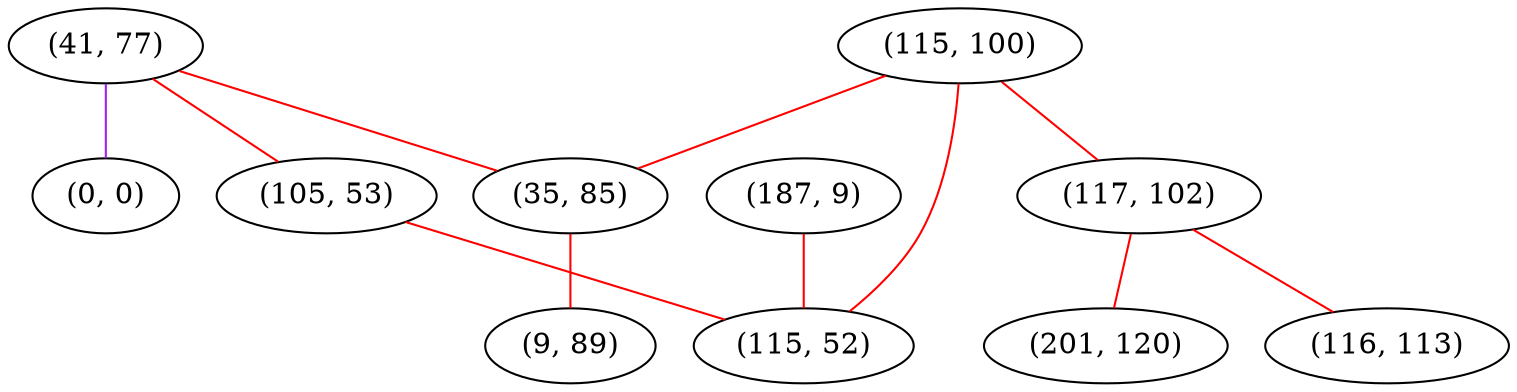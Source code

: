graph "" {
"(41, 77)";
"(0, 0)";
"(105, 53)";
"(115, 100)";
"(35, 85)";
"(117, 102)";
"(201, 120)";
"(187, 9)";
"(115, 52)";
"(9, 89)";
"(116, 113)";
"(41, 77)" -- "(105, 53)"  [color=red, key=0, weight=1];
"(41, 77)" -- "(0, 0)"  [color=purple, key=0, weight=4];
"(41, 77)" -- "(35, 85)"  [color=red, key=0, weight=1];
"(105, 53)" -- "(115, 52)"  [color=red, key=0, weight=1];
"(115, 100)" -- "(117, 102)"  [color=red, key=0, weight=1];
"(115, 100)" -- "(115, 52)"  [color=red, key=0, weight=1];
"(115, 100)" -- "(35, 85)"  [color=red, key=0, weight=1];
"(35, 85)" -- "(9, 89)"  [color=red, key=0, weight=1];
"(117, 102)" -- "(116, 113)"  [color=red, key=0, weight=1];
"(117, 102)" -- "(201, 120)"  [color=red, key=0, weight=1];
"(187, 9)" -- "(115, 52)"  [color=red, key=0, weight=1];
}
